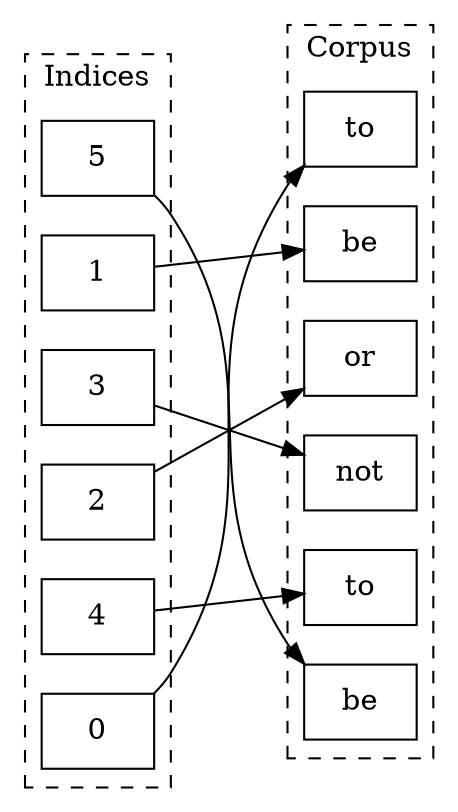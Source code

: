 digraph structs {
	node [shape=record];
	rankdir=LR;
	ranksep=1;

	subgraph cluster0 {
		style=dashed;
    word0 [label="to"];
    word1 [label="be"];
    word2 [label="or"];
    word3 [label="not"];
    word4 [label="to"];
    word5 [label="be"];
    label = "Corpus";
	}

	subgraph cluster1{
		style=dashed;
		index5 [label="5"];
		index1 [label="1"];
		index3 [label="3"];
		index2 [label="2"];
		index4 [label="4"];
		index0 [label="0"];
		label = "Indices";
	}

  index0 -> word0 [weight=0, constraint=false];
  index1 -> word1 [weight=0, constraint=false];
  index2 -> word2 [weight=0, constraint=false];
  index3 -> word3 [weight=0];
  index4 -> word4 [weight=0, constraint=false];
  index5 -> word5 [weight=0, constraint=false];
}

